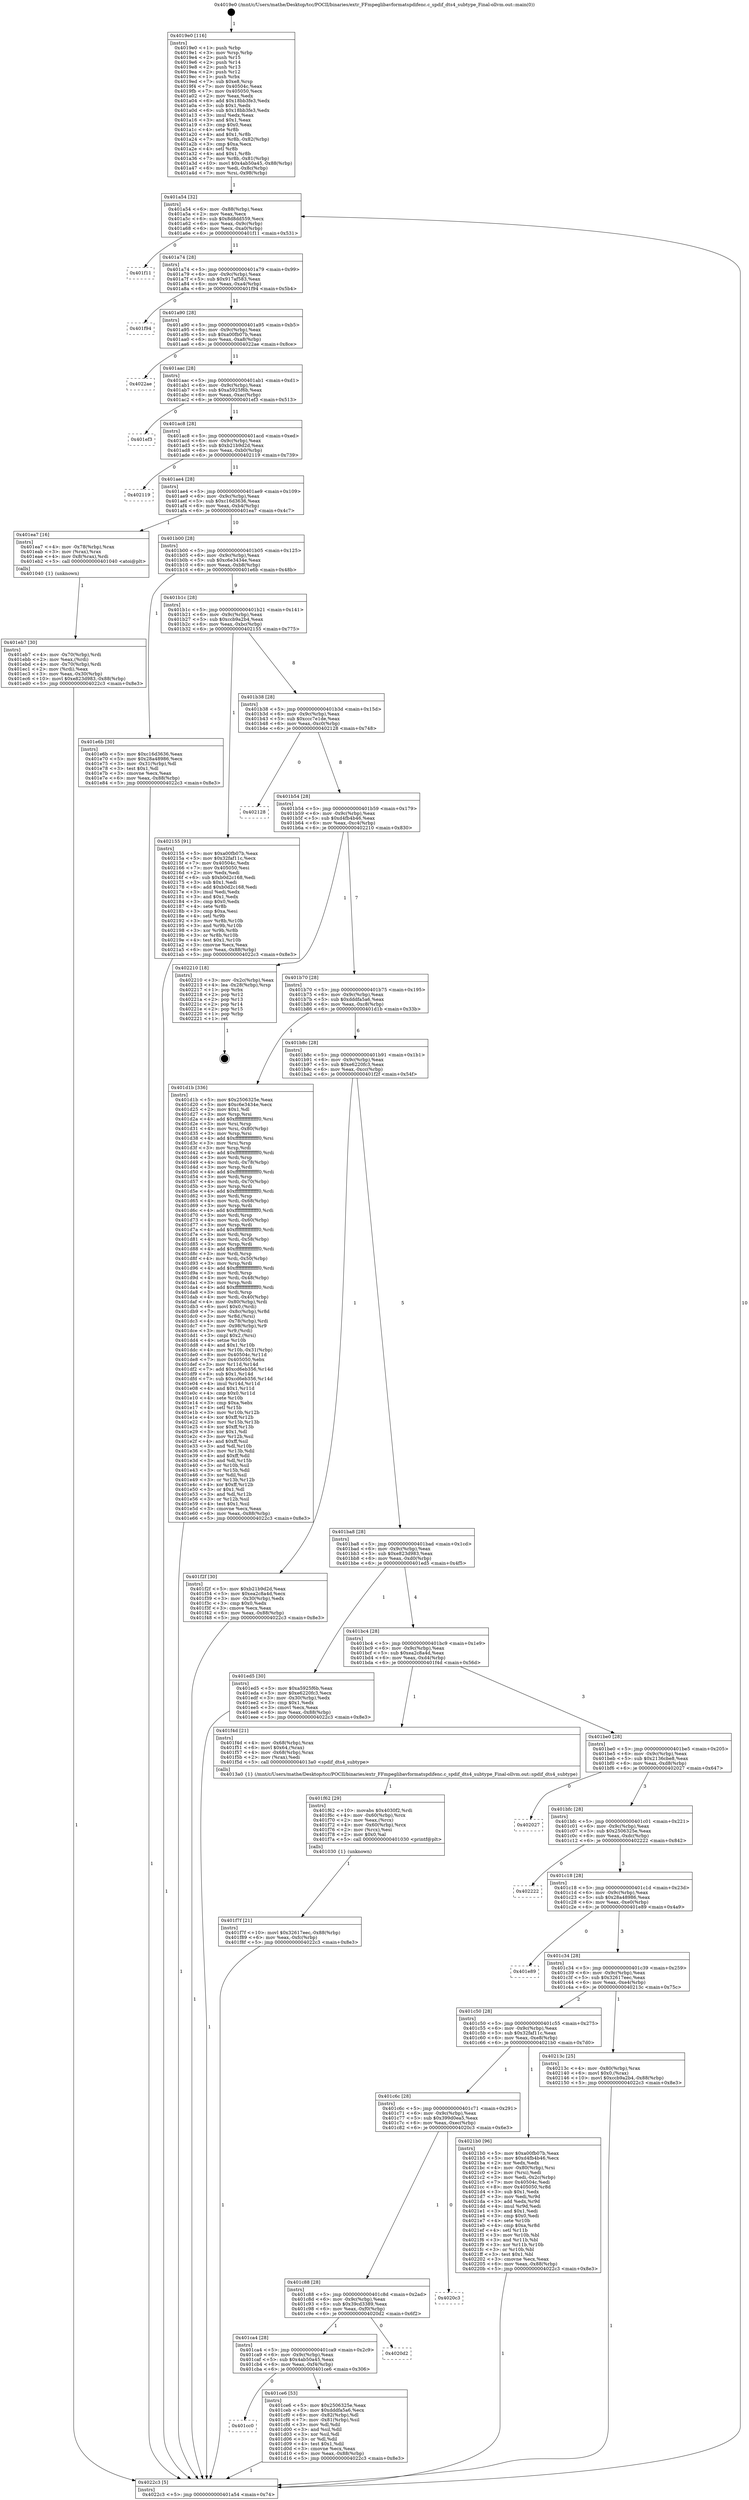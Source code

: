 digraph "0x4019e0" {
  label = "0x4019e0 (/mnt/c/Users/mathe/Desktop/tcc/POCII/binaries/extr_FFmpeglibavformatspdifenc.c_spdif_dts4_subtype_Final-ollvm.out::main(0))"
  labelloc = "t"
  node[shape=record]

  Entry [label="",width=0.3,height=0.3,shape=circle,fillcolor=black,style=filled]
  "0x401a54" [label="{
     0x401a54 [32]\l
     | [instrs]\l
     &nbsp;&nbsp;0x401a54 \<+6\>: mov -0x88(%rbp),%eax\l
     &nbsp;&nbsp;0x401a5a \<+2\>: mov %eax,%ecx\l
     &nbsp;&nbsp;0x401a5c \<+6\>: sub $0x8d8dd559,%ecx\l
     &nbsp;&nbsp;0x401a62 \<+6\>: mov %eax,-0x9c(%rbp)\l
     &nbsp;&nbsp;0x401a68 \<+6\>: mov %ecx,-0xa0(%rbp)\l
     &nbsp;&nbsp;0x401a6e \<+6\>: je 0000000000401f11 \<main+0x531\>\l
  }"]
  "0x401f11" [label="{
     0x401f11\l
  }", style=dashed]
  "0x401a74" [label="{
     0x401a74 [28]\l
     | [instrs]\l
     &nbsp;&nbsp;0x401a74 \<+5\>: jmp 0000000000401a79 \<main+0x99\>\l
     &nbsp;&nbsp;0x401a79 \<+6\>: mov -0x9c(%rbp),%eax\l
     &nbsp;&nbsp;0x401a7f \<+5\>: sub $0x917af583,%eax\l
     &nbsp;&nbsp;0x401a84 \<+6\>: mov %eax,-0xa4(%rbp)\l
     &nbsp;&nbsp;0x401a8a \<+6\>: je 0000000000401f94 \<main+0x5b4\>\l
  }"]
  Exit [label="",width=0.3,height=0.3,shape=circle,fillcolor=black,style=filled,peripheries=2]
  "0x401f94" [label="{
     0x401f94\l
  }", style=dashed]
  "0x401a90" [label="{
     0x401a90 [28]\l
     | [instrs]\l
     &nbsp;&nbsp;0x401a90 \<+5\>: jmp 0000000000401a95 \<main+0xb5\>\l
     &nbsp;&nbsp;0x401a95 \<+6\>: mov -0x9c(%rbp),%eax\l
     &nbsp;&nbsp;0x401a9b \<+5\>: sub $0xa00fb07b,%eax\l
     &nbsp;&nbsp;0x401aa0 \<+6\>: mov %eax,-0xa8(%rbp)\l
     &nbsp;&nbsp;0x401aa6 \<+6\>: je 00000000004022ae \<main+0x8ce\>\l
  }"]
  "0x401f7f" [label="{
     0x401f7f [21]\l
     | [instrs]\l
     &nbsp;&nbsp;0x401f7f \<+10\>: movl $0x32617eec,-0x88(%rbp)\l
     &nbsp;&nbsp;0x401f89 \<+6\>: mov %eax,-0xfc(%rbp)\l
     &nbsp;&nbsp;0x401f8f \<+5\>: jmp 00000000004022c3 \<main+0x8e3\>\l
  }"]
  "0x4022ae" [label="{
     0x4022ae\l
  }", style=dashed]
  "0x401aac" [label="{
     0x401aac [28]\l
     | [instrs]\l
     &nbsp;&nbsp;0x401aac \<+5\>: jmp 0000000000401ab1 \<main+0xd1\>\l
     &nbsp;&nbsp;0x401ab1 \<+6\>: mov -0x9c(%rbp),%eax\l
     &nbsp;&nbsp;0x401ab7 \<+5\>: sub $0xa5925f6b,%eax\l
     &nbsp;&nbsp;0x401abc \<+6\>: mov %eax,-0xac(%rbp)\l
     &nbsp;&nbsp;0x401ac2 \<+6\>: je 0000000000401ef3 \<main+0x513\>\l
  }"]
  "0x401f62" [label="{
     0x401f62 [29]\l
     | [instrs]\l
     &nbsp;&nbsp;0x401f62 \<+10\>: movabs $0x4030f2,%rdi\l
     &nbsp;&nbsp;0x401f6c \<+4\>: mov -0x60(%rbp),%rcx\l
     &nbsp;&nbsp;0x401f70 \<+2\>: mov %eax,(%rcx)\l
     &nbsp;&nbsp;0x401f72 \<+4\>: mov -0x60(%rbp),%rcx\l
     &nbsp;&nbsp;0x401f76 \<+2\>: mov (%rcx),%esi\l
     &nbsp;&nbsp;0x401f78 \<+2\>: mov $0x0,%al\l
     &nbsp;&nbsp;0x401f7a \<+5\>: call 0000000000401030 \<printf@plt\>\l
     | [calls]\l
     &nbsp;&nbsp;0x401030 \{1\} (unknown)\l
  }"]
  "0x401ef3" [label="{
     0x401ef3\l
  }", style=dashed]
  "0x401ac8" [label="{
     0x401ac8 [28]\l
     | [instrs]\l
     &nbsp;&nbsp;0x401ac8 \<+5\>: jmp 0000000000401acd \<main+0xed\>\l
     &nbsp;&nbsp;0x401acd \<+6\>: mov -0x9c(%rbp),%eax\l
     &nbsp;&nbsp;0x401ad3 \<+5\>: sub $0xb21b9d2d,%eax\l
     &nbsp;&nbsp;0x401ad8 \<+6\>: mov %eax,-0xb0(%rbp)\l
     &nbsp;&nbsp;0x401ade \<+6\>: je 0000000000402119 \<main+0x739\>\l
  }"]
  "0x401eb7" [label="{
     0x401eb7 [30]\l
     | [instrs]\l
     &nbsp;&nbsp;0x401eb7 \<+4\>: mov -0x70(%rbp),%rdi\l
     &nbsp;&nbsp;0x401ebb \<+2\>: mov %eax,(%rdi)\l
     &nbsp;&nbsp;0x401ebd \<+4\>: mov -0x70(%rbp),%rdi\l
     &nbsp;&nbsp;0x401ec1 \<+2\>: mov (%rdi),%eax\l
     &nbsp;&nbsp;0x401ec3 \<+3\>: mov %eax,-0x30(%rbp)\l
     &nbsp;&nbsp;0x401ec6 \<+10\>: movl $0xe823d983,-0x88(%rbp)\l
     &nbsp;&nbsp;0x401ed0 \<+5\>: jmp 00000000004022c3 \<main+0x8e3\>\l
  }"]
  "0x402119" [label="{
     0x402119\l
  }", style=dashed]
  "0x401ae4" [label="{
     0x401ae4 [28]\l
     | [instrs]\l
     &nbsp;&nbsp;0x401ae4 \<+5\>: jmp 0000000000401ae9 \<main+0x109\>\l
     &nbsp;&nbsp;0x401ae9 \<+6\>: mov -0x9c(%rbp),%eax\l
     &nbsp;&nbsp;0x401aef \<+5\>: sub $0xc16d3636,%eax\l
     &nbsp;&nbsp;0x401af4 \<+6\>: mov %eax,-0xb4(%rbp)\l
     &nbsp;&nbsp;0x401afa \<+6\>: je 0000000000401ea7 \<main+0x4c7\>\l
  }"]
  "0x4019e0" [label="{
     0x4019e0 [116]\l
     | [instrs]\l
     &nbsp;&nbsp;0x4019e0 \<+1\>: push %rbp\l
     &nbsp;&nbsp;0x4019e1 \<+3\>: mov %rsp,%rbp\l
     &nbsp;&nbsp;0x4019e4 \<+2\>: push %r15\l
     &nbsp;&nbsp;0x4019e6 \<+2\>: push %r14\l
     &nbsp;&nbsp;0x4019e8 \<+2\>: push %r13\l
     &nbsp;&nbsp;0x4019ea \<+2\>: push %r12\l
     &nbsp;&nbsp;0x4019ec \<+1\>: push %rbx\l
     &nbsp;&nbsp;0x4019ed \<+7\>: sub $0xe8,%rsp\l
     &nbsp;&nbsp;0x4019f4 \<+7\>: mov 0x40504c,%eax\l
     &nbsp;&nbsp;0x4019fb \<+7\>: mov 0x405050,%ecx\l
     &nbsp;&nbsp;0x401a02 \<+2\>: mov %eax,%edx\l
     &nbsp;&nbsp;0x401a04 \<+6\>: add $0x18bb3fe3,%edx\l
     &nbsp;&nbsp;0x401a0a \<+3\>: sub $0x1,%edx\l
     &nbsp;&nbsp;0x401a0d \<+6\>: sub $0x18bb3fe3,%edx\l
     &nbsp;&nbsp;0x401a13 \<+3\>: imul %edx,%eax\l
     &nbsp;&nbsp;0x401a16 \<+3\>: and $0x1,%eax\l
     &nbsp;&nbsp;0x401a19 \<+3\>: cmp $0x0,%eax\l
     &nbsp;&nbsp;0x401a1c \<+4\>: sete %r8b\l
     &nbsp;&nbsp;0x401a20 \<+4\>: and $0x1,%r8b\l
     &nbsp;&nbsp;0x401a24 \<+7\>: mov %r8b,-0x82(%rbp)\l
     &nbsp;&nbsp;0x401a2b \<+3\>: cmp $0xa,%ecx\l
     &nbsp;&nbsp;0x401a2e \<+4\>: setl %r8b\l
     &nbsp;&nbsp;0x401a32 \<+4\>: and $0x1,%r8b\l
     &nbsp;&nbsp;0x401a36 \<+7\>: mov %r8b,-0x81(%rbp)\l
     &nbsp;&nbsp;0x401a3d \<+10\>: movl $0x4ab50a45,-0x88(%rbp)\l
     &nbsp;&nbsp;0x401a47 \<+6\>: mov %edi,-0x8c(%rbp)\l
     &nbsp;&nbsp;0x401a4d \<+7\>: mov %rsi,-0x98(%rbp)\l
  }"]
  "0x401ea7" [label="{
     0x401ea7 [16]\l
     | [instrs]\l
     &nbsp;&nbsp;0x401ea7 \<+4\>: mov -0x78(%rbp),%rax\l
     &nbsp;&nbsp;0x401eab \<+3\>: mov (%rax),%rax\l
     &nbsp;&nbsp;0x401eae \<+4\>: mov 0x8(%rax),%rdi\l
     &nbsp;&nbsp;0x401eb2 \<+5\>: call 0000000000401040 \<atoi@plt\>\l
     | [calls]\l
     &nbsp;&nbsp;0x401040 \{1\} (unknown)\l
  }"]
  "0x401b00" [label="{
     0x401b00 [28]\l
     | [instrs]\l
     &nbsp;&nbsp;0x401b00 \<+5\>: jmp 0000000000401b05 \<main+0x125\>\l
     &nbsp;&nbsp;0x401b05 \<+6\>: mov -0x9c(%rbp),%eax\l
     &nbsp;&nbsp;0x401b0b \<+5\>: sub $0xc6e3434e,%eax\l
     &nbsp;&nbsp;0x401b10 \<+6\>: mov %eax,-0xb8(%rbp)\l
     &nbsp;&nbsp;0x401b16 \<+6\>: je 0000000000401e6b \<main+0x48b\>\l
  }"]
  "0x4022c3" [label="{
     0x4022c3 [5]\l
     | [instrs]\l
     &nbsp;&nbsp;0x4022c3 \<+5\>: jmp 0000000000401a54 \<main+0x74\>\l
  }"]
  "0x401e6b" [label="{
     0x401e6b [30]\l
     | [instrs]\l
     &nbsp;&nbsp;0x401e6b \<+5\>: mov $0xc16d3636,%eax\l
     &nbsp;&nbsp;0x401e70 \<+5\>: mov $0x28a48986,%ecx\l
     &nbsp;&nbsp;0x401e75 \<+3\>: mov -0x31(%rbp),%dl\l
     &nbsp;&nbsp;0x401e78 \<+3\>: test $0x1,%dl\l
     &nbsp;&nbsp;0x401e7b \<+3\>: cmovne %ecx,%eax\l
     &nbsp;&nbsp;0x401e7e \<+6\>: mov %eax,-0x88(%rbp)\l
     &nbsp;&nbsp;0x401e84 \<+5\>: jmp 00000000004022c3 \<main+0x8e3\>\l
  }"]
  "0x401b1c" [label="{
     0x401b1c [28]\l
     | [instrs]\l
     &nbsp;&nbsp;0x401b1c \<+5\>: jmp 0000000000401b21 \<main+0x141\>\l
     &nbsp;&nbsp;0x401b21 \<+6\>: mov -0x9c(%rbp),%eax\l
     &nbsp;&nbsp;0x401b27 \<+5\>: sub $0xccb9a2b4,%eax\l
     &nbsp;&nbsp;0x401b2c \<+6\>: mov %eax,-0xbc(%rbp)\l
     &nbsp;&nbsp;0x401b32 \<+6\>: je 0000000000402155 \<main+0x775\>\l
  }"]
  "0x401cc0" [label="{
     0x401cc0\l
  }", style=dashed]
  "0x402155" [label="{
     0x402155 [91]\l
     | [instrs]\l
     &nbsp;&nbsp;0x402155 \<+5\>: mov $0xa00fb07b,%eax\l
     &nbsp;&nbsp;0x40215a \<+5\>: mov $0x32faf11c,%ecx\l
     &nbsp;&nbsp;0x40215f \<+7\>: mov 0x40504c,%edx\l
     &nbsp;&nbsp;0x402166 \<+7\>: mov 0x405050,%esi\l
     &nbsp;&nbsp;0x40216d \<+2\>: mov %edx,%edi\l
     &nbsp;&nbsp;0x40216f \<+6\>: sub $0xb0d2c168,%edi\l
     &nbsp;&nbsp;0x402175 \<+3\>: sub $0x1,%edi\l
     &nbsp;&nbsp;0x402178 \<+6\>: add $0xb0d2c168,%edi\l
     &nbsp;&nbsp;0x40217e \<+3\>: imul %edi,%edx\l
     &nbsp;&nbsp;0x402181 \<+3\>: and $0x1,%edx\l
     &nbsp;&nbsp;0x402184 \<+3\>: cmp $0x0,%edx\l
     &nbsp;&nbsp;0x402187 \<+4\>: sete %r8b\l
     &nbsp;&nbsp;0x40218b \<+3\>: cmp $0xa,%esi\l
     &nbsp;&nbsp;0x40218e \<+4\>: setl %r9b\l
     &nbsp;&nbsp;0x402192 \<+3\>: mov %r8b,%r10b\l
     &nbsp;&nbsp;0x402195 \<+3\>: and %r9b,%r10b\l
     &nbsp;&nbsp;0x402198 \<+3\>: xor %r9b,%r8b\l
     &nbsp;&nbsp;0x40219b \<+3\>: or %r8b,%r10b\l
     &nbsp;&nbsp;0x40219e \<+4\>: test $0x1,%r10b\l
     &nbsp;&nbsp;0x4021a2 \<+3\>: cmovne %ecx,%eax\l
     &nbsp;&nbsp;0x4021a5 \<+6\>: mov %eax,-0x88(%rbp)\l
     &nbsp;&nbsp;0x4021ab \<+5\>: jmp 00000000004022c3 \<main+0x8e3\>\l
  }"]
  "0x401b38" [label="{
     0x401b38 [28]\l
     | [instrs]\l
     &nbsp;&nbsp;0x401b38 \<+5\>: jmp 0000000000401b3d \<main+0x15d\>\l
     &nbsp;&nbsp;0x401b3d \<+6\>: mov -0x9c(%rbp),%eax\l
     &nbsp;&nbsp;0x401b43 \<+5\>: sub $0xccc7e1de,%eax\l
     &nbsp;&nbsp;0x401b48 \<+6\>: mov %eax,-0xc0(%rbp)\l
     &nbsp;&nbsp;0x401b4e \<+6\>: je 0000000000402128 \<main+0x748\>\l
  }"]
  "0x401ce6" [label="{
     0x401ce6 [53]\l
     | [instrs]\l
     &nbsp;&nbsp;0x401ce6 \<+5\>: mov $0x2506325e,%eax\l
     &nbsp;&nbsp;0x401ceb \<+5\>: mov $0xdddfa5a6,%ecx\l
     &nbsp;&nbsp;0x401cf0 \<+6\>: mov -0x82(%rbp),%dl\l
     &nbsp;&nbsp;0x401cf6 \<+7\>: mov -0x81(%rbp),%sil\l
     &nbsp;&nbsp;0x401cfd \<+3\>: mov %dl,%dil\l
     &nbsp;&nbsp;0x401d00 \<+3\>: and %sil,%dil\l
     &nbsp;&nbsp;0x401d03 \<+3\>: xor %sil,%dl\l
     &nbsp;&nbsp;0x401d06 \<+3\>: or %dl,%dil\l
     &nbsp;&nbsp;0x401d09 \<+4\>: test $0x1,%dil\l
     &nbsp;&nbsp;0x401d0d \<+3\>: cmovne %ecx,%eax\l
     &nbsp;&nbsp;0x401d10 \<+6\>: mov %eax,-0x88(%rbp)\l
     &nbsp;&nbsp;0x401d16 \<+5\>: jmp 00000000004022c3 \<main+0x8e3\>\l
  }"]
  "0x402128" [label="{
     0x402128\l
  }", style=dashed]
  "0x401b54" [label="{
     0x401b54 [28]\l
     | [instrs]\l
     &nbsp;&nbsp;0x401b54 \<+5\>: jmp 0000000000401b59 \<main+0x179\>\l
     &nbsp;&nbsp;0x401b59 \<+6\>: mov -0x9c(%rbp),%eax\l
     &nbsp;&nbsp;0x401b5f \<+5\>: sub $0xd4fb4b46,%eax\l
     &nbsp;&nbsp;0x401b64 \<+6\>: mov %eax,-0xc4(%rbp)\l
     &nbsp;&nbsp;0x401b6a \<+6\>: je 0000000000402210 \<main+0x830\>\l
  }"]
  "0x401ca4" [label="{
     0x401ca4 [28]\l
     | [instrs]\l
     &nbsp;&nbsp;0x401ca4 \<+5\>: jmp 0000000000401ca9 \<main+0x2c9\>\l
     &nbsp;&nbsp;0x401ca9 \<+6\>: mov -0x9c(%rbp),%eax\l
     &nbsp;&nbsp;0x401caf \<+5\>: sub $0x4ab50a45,%eax\l
     &nbsp;&nbsp;0x401cb4 \<+6\>: mov %eax,-0xf4(%rbp)\l
     &nbsp;&nbsp;0x401cba \<+6\>: je 0000000000401ce6 \<main+0x306\>\l
  }"]
  "0x402210" [label="{
     0x402210 [18]\l
     | [instrs]\l
     &nbsp;&nbsp;0x402210 \<+3\>: mov -0x2c(%rbp),%eax\l
     &nbsp;&nbsp;0x402213 \<+4\>: lea -0x28(%rbp),%rsp\l
     &nbsp;&nbsp;0x402217 \<+1\>: pop %rbx\l
     &nbsp;&nbsp;0x402218 \<+2\>: pop %r12\l
     &nbsp;&nbsp;0x40221a \<+2\>: pop %r13\l
     &nbsp;&nbsp;0x40221c \<+2\>: pop %r14\l
     &nbsp;&nbsp;0x40221e \<+2\>: pop %r15\l
     &nbsp;&nbsp;0x402220 \<+1\>: pop %rbp\l
     &nbsp;&nbsp;0x402221 \<+1\>: ret\l
  }"]
  "0x401b70" [label="{
     0x401b70 [28]\l
     | [instrs]\l
     &nbsp;&nbsp;0x401b70 \<+5\>: jmp 0000000000401b75 \<main+0x195\>\l
     &nbsp;&nbsp;0x401b75 \<+6\>: mov -0x9c(%rbp),%eax\l
     &nbsp;&nbsp;0x401b7b \<+5\>: sub $0xdddfa5a6,%eax\l
     &nbsp;&nbsp;0x401b80 \<+6\>: mov %eax,-0xc8(%rbp)\l
     &nbsp;&nbsp;0x401b86 \<+6\>: je 0000000000401d1b \<main+0x33b\>\l
  }"]
  "0x4020d2" [label="{
     0x4020d2\l
  }", style=dashed]
  "0x401d1b" [label="{
     0x401d1b [336]\l
     | [instrs]\l
     &nbsp;&nbsp;0x401d1b \<+5\>: mov $0x2506325e,%eax\l
     &nbsp;&nbsp;0x401d20 \<+5\>: mov $0xc6e3434e,%ecx\l
     &nbsp;&nbsp;0x401d25 \<+2\>: mov $0x1,%dl\l
     &nbsp;&nbsp;0x401d27 \<+3\>: mov %rsp,%rsi\l
     &nbsp;&nbsp;0x401d2a \<+4\>: add $0xfffffffffffffff0,%rsi\l
     &nbsp;&nbsp;0x401d2e \<+3\>: mov %rsi,%rsp\l
     &nbsp;&nbsp;0x401d31 \<+4\>: mov %rsi,-0x80(%rbp)\l
     &nbsp;&nbsp;0x401d35 \<+3\>: mov %rsp,%rsi\l
     &nbsp;&nbsp;0x401d38 \<+4\>: add $0xfffffffffffffff0,%rsi\l
     &nbsp;&nbsp;0x401d3c \<+3\>: mov %rsi,%rsp\l
     &nbsp;&nbsp;0x401d3f \<+3\>: mov %rsp,%rdi\l
     &nbsp;&nbsp;0x401d42 \<+4\>: add $0xfffffffffffffff0,%rdi\l
     &nbsp;&nbsp;0x401d46 \<+3\>: mov %rdi,%rsp\l
     &nbsp;&nbsp;0x401d49 \<+4\>: mov %rdi,-0x78(%rbp)\l
     &nbsp;&nbsp;0x401d4d \<+3\>: mov %rsp,%rdi\l
     &nbsp;&nbsp;0x401d50 \<+4\>: add $0xfffffffffffffff0,%rdi\l
     &nbsp;&nbsp;0x401d54 \<+3\>: mov %rdi,%rsp\l
     &nbsp;&nbsp;0x401d57 \<+4\>: mov %rdi,-0x70(%rbp)\l
     &nbsp;&nbsp;0x401d5b \<+3\>: mov %rsp,%rdi\l
     &nbsp;&nbsp;0x401d5e \<+4\>: add $0xfffffffffffffff0,%rdi\l
     &nbsp;&nbsp;0x401d62 \<+3\>: mov %rdi,%rsp\l
     &nbsp;&nbsp;0x401d65 \<+4\>: mov %rdi,-0x68(%rbp)\l
     &nbsp;&nbsp;0x401d69 \<+3\>: mov %rsp,%rdi\l
     &nbsp;&nbsp;0x401d6c \<+4\>: add $0xfffffffffffffff0,%rdi\l
     &nbsp;&nbsp;0x401d70 \<+3\>: mov %rdi,%rsp\l
     &nbsp;&nbsp;0x401d73 \<+4\>: mov %rdi,-0x60(%rbp)\l
     &nbsp;&nbsp;0x401d77 \<+3\>: mov %rsp,%rdi\l
     &nbsp;&nbsp;0x401d7a \<+4\>: add $0xfffffffffffffff0,%rdi\l
     &nbsp;&nbsp;0x401d7e \<+3\>: mov %rdi,%rsp\l
     &nbsp;&nbsp;0x401d81 \<+4\>: mov %rdi,-0x58(%rbp)\l
     &nbsp;&nbsp;0x401d85 \<+3\>: mov %rsp,%rdi\l
     &nbsp;&nbsp;0x401d88 \<+4\>: add $0xfffffffffffffff0,%rdi\l
     &nbsp;&nbsp;0x401d8c \<+3\>: mov %rdi,%rsp\l
     &nbsp;&nbsp;0x401d8f \<+4\>: mov %rdi,-0x50(%rbp)\l
     &nbsp;&nbsp;0x401d93 \<+3\>: mov %rsp,%rdi\l
     &nbsp;&nbsp;0x401d96 \<+4\>: add $0xfffffffffffffff0,%rdi\l
     &nbsp;&nbsp;0x401d9a \<+3\>: mov %rdi,%rsp\l
     &nbsp;&nbsp;0x401d9d \<+4\>: mov %rdi,-0x48(%rbp)\l
     &nbsp;&nbsp;0x401da1 \<+3\>: mov %rsp,%rdi\l
     &nbsp;&nbsp;0x401da4 \<+4\>: add $0xfffffffffffffff0,%rdi\l
     &nbsp;&nbsp;0x401da8 \<+3\>: mov %rdi,%rsp\l
     &nbsp;&nbsp;0x401dab \<+4\>: mov %rdi,-0x40(%rbp)\l
     &nbsp;&nbsp;0x401daf \<+4\>: mov -0x80(%rbp),%rdi\l
     &nbsp;&nbsp;0x401db3 \<+6\>: movl $0x0,(%rdi)\l
     &nbsp;&nbsp;0x401db9 \<+7\>: mov -0x8c(%rbp),%r8d\l
     &nbsp;&nbsp;0x401dc0 \<+3\>: mov %r8d,(%rsi)\l
     &nbsp;&nbsp;0x401dc3 \<+4\>: mov -0x78(%rbp),%rdi\l
     &nbsp;&nbsp;0x401dc7 \<+7\>: mov -0x98(%rbp),%r9\l
     &nbsp;&nbsp;0x401dce \<+3\>: mov %r9,(%rdi)\l
     &nbsp;&nbsp;0x401dd1 \<+3\>: cmpl $0x2,(%rsi)\l
     &nbsp;&nbsp;0x401dd4 \<+4\>: setne %r10b\l
     &nbsp;&nbsp;0x401dd8 \<+4\>: and $0x1,%r10b\l
     &nbsp;&nbsp;0x401ddc \<+4\>: mov %r10b,-0x31(%rbp)\l
     &nbsp;&nbsp;0x401de0 \<+8\>: mov 0x40504c,%r11d\l
     &nbsp;&nbsp;0x401de8 \<+7\>: mov 0x405050,%ebx\l
     &nbsp;&nbsp;0x401def \<+3\>: mov %r11d,%r14d\l
     &nbsp;&nbsp;0x401df2 \<+7\>: add $0xcd6eb356,%r14d\l
     &nbsp;&nbsp;0x401df9 \<+4\>: sub $0x1,%r14d\l
     &nbsp;&nbsp;0x401dfd \<+7\>: sub $0xcd6eb356,%r14d\l
     &nbsp;&nbsp;0x401e04 \<+4\>: imul %r14d,%r11d\l
     &nbsp;&nbsp;0x401e08 \<+4\>: and $0x1,%r11d\l
     &nbsp;&nbsp;0x401e0c \<+4\>: cmp $0x0,%r11d\l
     &nbsp;&nbsp;0x401e10 \<+4\>: sete %r10b\l
     &nbsp;&nbsp;0x401e14 \<+3\>: cmp $0xa,%ebx\l
     &nbsp;&nbsp;0x401e17 \<+4\>: setl %r15b\l
     &nbsp;&nbsp;0x401e1b \<+3\>: mov %r10b,%r12b\l
     &nbsp;&nbsp;0x401e1e \<+4\>: xor $0xff,%r12b\l
     &nbsp;&nbsp;0x401e22 \<+3\>: mov %r15b,%r13b\l
     &nbsp;&nbsp;0x401e25 \<+4\>: xor $0xff,%r13b\l
     &nbsp;&nbsp;0x401e29 \<+3\>: xor $0x1,%dl\l
     &nbsp;&nbsp;0x401e2c \<+3\>: mov %r12b,%sil\l
     &nbsp;&nbsp;0x401e2f \<+4\>: and $0xff,%sil\l
     &nbsp;&nbsp;0x401e33 \<+3\>: and %dl,%r10b\l
     &nbsp;&nbsp;0x401e36 \<+3\>: mov %r13b,%dil\l
     &nbsp;&nbsp;0x401e39 \<+4\>: and $0xff,%dil\l
     &nbsp;&nbsp;0x401e3d \<+3\>: and %dl,%r15b\l
     &nbsp;&nbsp;0x401e40 \<+3\>: or %r10b,%sil\l
     &nbsp;&nbsp;0x401e43 \<+3\>: or %r15b,%dil\l
     &nbsp;&nbsp;0x401e46 \<+3\>: xor %dil,%sil\l
     &nbsp;&nbsp;0x401e49 \<+3\>: or %r13b,%r12b\l
     &nbsp;&nbsp;0x401e4c \<+4\>: xor $0xff,%r12b\l
     &nbsp;&nbsp;0x401e50 \<+3\>: or $0x1,%dl\l
     &nbsp;&nbsp;0x401e53 \<+3\>: and %dl,%r12b\l
     &nbsp;&nbsp;0x401e56 \<+3\>: or %r12b,%sil\l
     &nbsp;&nbsp;0x401e59 \<+4\>: test $0x1,%sil\l
     &nbsp;&nbsp;0x401e5d \<+3\>: cmovne %ecx,%eax\l
     &nbsp;&nbsp;0x401e60 \<+6\>: mov %eax,-0x88(%rbp)\l
     &nbsp;&nbsp;0x401e66 \<+5\>: jmp 00000000004022c3 \<main+0x8e3\>\l
  }"]
  "0x401b8c" [label="{
     0x401b8c [28]\l
     | [instrs]\l
     &nbsp;&nbsp;0x401b8c \<+5\>: jmp 0000000000401b91 \<main+0x1b1\>\l
     &nbsp;&nbsp;0x401b91 \<+6\>: mov -0x9c(%rbp),%eax\l
     &nbsp;&nbsp;0x401b97 \<+5\>: sub $0xe6220fc3,%eax\l
     &nbsp;&nbsp;0x401b9c \<+6\>: mov %eax,-0xcc(%rbp)\l
     &nbsp;&nbsp;0x401ba2 \<+6\>: je 0000000000401f2f \<main+0x54f\>\l
  }"]
  "0x401c88" [label="{
     0x401c88 [28]\l
     | [instrs]\l
     &nbsp;&nbsp;0x401c88 \<+5\>: jmp 0000000000401c8d \<main+0x2ad\>\l
     &nbsp;&nbsp;0x401c8d \<+6\>: mov -0x9c(%rbp),%eax\l
     &nbsp;&nbsp;0x401c93 \<+5\>: sub $0x39cd3389,%eax\l
     &nbsp;&nbsp;0x401c98 \<+6\>: mov %eax,-0xf0(%rbp)\l
     &nbsp;&nbsp;0x401c9e \<+6\>: je 00000000004020d2 \<main+0x6f2\>\l
  }"]
  "0x401f2f" [label="{
     0x401f2f [30]\l
     | [instrs]\l
     &nbsp;&nbsp;0x401f2f \<+5\>: mov $0xb21b9d2d,%eax\l
     &nbsp;&nbsp;0x401f34 \<+5\>: mov $0xea2c8a4d,%ecx\l
     &nbsp;&nbsp;0x401f39 \<+3\>: mov -0x30(%rbp),%edx\l
     &nbsp;&nbsp;0x401f3c \<+3\>: cmp $0x0,%edx\l
     &nbsp;&nbsp;0x401f3f \<+3\>: cmove %ecx,%eax\l
     &nbsp;&nbsp;0x401f42 \<+6\>: mov %eax,-0x88(%rbp)\l
     &nbsp;&nbsp;0x401f48 \<+5\>: jmp 00000000004022c3 \<main+0x8e3\>\l
  }"]
  "0x401ba8" [label="{
     0x401ba8 [28]\l
     | [instrs]\l
     &nbsp;&nbsp;0x401ba8 \<+5\>: jmp 0000000000401bad \<main+0x1cd\>\l
     &nbsp;&nbsp;0x401bad \<+6\>: mov -0x9c(%rbp),%eax\l
     &nbsp;&nbsp;0x401bb3 \<+5\>: sub $0xe823d983,%eax\l
     &nbsp;&nbsp;0x401bb8 \<+6\>: mov %eax,-0xd0(%rbp)\l
     &nbsp;&nbsp;0x401bbe \<+6\>: je 0000000000401ed5 \<main+0x4f5\>\l
  }"]
  "0x4020c3" [label="{
     0x4020c3\l
  }", style=dashed]
  "0x401ed5" [label="{
     0x401ed5 [30]\l
     | [instrs]\l
     &nbsp;&nbsp;0x401ed5 \<+5\>: mov $0xa5925f6b,%eax\l
     &nbsp;&nbsp;0x401eda \<+5\>: mov $0xe6220fc3,%ecx\l
     &nbsp;&nbsp;0x401edf \<+3\>: mov -0x30(%rbp),%edx\l
     &nbsp;&nbsp;0x401ee2 \<+3\>: cmp $0x1,%edx\l
     &nbsp;&nbsp;0x401ee5 \<+3\>: cmovl %ecx,%eax\l
     &nbsp;&nbsp;0x401ee8 \<+6\>: mov %eax,-0x88(%rbp)\l
     &nbsp;&nbsp;0x401eee \<+5\>: jmp 00000000004022c3 \<main+0x8e3\>\l
  }"]
  "0x401bc4" [label="{
     0x401bc4 [28]\l
     | [instrs]\l
     &nbsp;&nbsp;0x401bc4 \<+5\>: jmp 0000000000401bc9 \<main+0x1e9\>\l
     &nbsp;&nbsp;0x401bc9 \<+6\>: mov -0x9c(%rbp),%eax\l
     &nbsp;&nbsp;0x401bcf \<+5\>: sub $0xea2c8a4d,%eax\l
     &nbsp;&nbsp;0x401bd4 \<+6\>: mov %eax,-0xd4(%rbp)\l
     &nbsp;&nbsp;0x401bda \<+6\>: je 0000000000401f4d \<main+0x56d\>\l
  }"]
  "0x401c6c" [label="{
     0x401c6c [28]\l
     | [instrs]\l
     &nbsp;&nbsp;0x401c6c \<+5\>: jmp 0000000000401c71 \<main+0x291\>\l
     &nbsp;&nbsp;0x401c71 \<+6\>: mov -0x9c(%rbp),%eax\l
     &nbsp;&nbsp;0x401c77 \<+5\>: sub $0x399d0ea5,%eax\l
     &nbsp;&nbsp;0x401c7c \<+6\>: mov %eax,-0xec(%rbp)\l
     &nbsp;&nbsp;0x401c82 \<+6\>: je 00000000004020c3 \<main+0x6e3\>\l
  }"]
  "0x401f4d" [label="{
     0x401f4d [21]\l
     | [instrs]\l
     &nbsp;&nbsp;0x401f4d \<+4\>: mov -0x68(%rbp),%rax\l
     &nbsp;&nbsp;0x401f51 \<+6\>: movl $0x64,(%rax)\l
     &nbsp;&nbsp;0x401f57 \<+4\>: mov -0x68(%rbp),%rax\l
     &nbsp;&nbsp;0x401f5b \<+2\>: mov (%rax),%edi\l
     &nbsp;&nbsp;0x401f5d \<+5\>: call 00000000004013a0 \<spdif_dts4_subtype\>\l
     | [calls]\l
     &nbsp;&nbsp;0x4013a0 \{1\} (/mnt/c/Users/mathe/Desktop/tcc/POCII/binaries/extr_FFmpeglibavformatspdifenc.c_spdif_dts4_subtype_Final-ollvm.out::spdif_dts4_subtype)\l
  }"]
  "0x401be0" [label="{
     0x401be0 [28]\l
     | [instrs]\l
     &nbsp;&nbsp;0x401be0 \<+5\>: jmp 0000000000401be5 \<main+0x205\>\l
     &nbsp;&nbsp;0x401be5 \<+6\>: mov -0x9c(%rbp),%eax\l
     &nbsp;&nbsp;0x401beb \<+5\>: sub $0x2136cbe8,%eax\l
     &nbsp;&nbsp;0x401bf0 \<+6\>: mov %eax,-0xd8(%rbp)\l
     &nbsp;&nbsp;0x401bf6 \<+6\>: je 0000000000402027 \<main+0x647\>\l
  }"]
  "0x4021b0" [label="{
     0x4021b0 [96]\l
     | [instrs]\l
     &nbsp;&nbsp;0x4021b0 \<+5\>: mov $0xa00fb07b,%eax\l
     &nbsp;&nbsp;0x4021b5 \<+5\>: mov $0xd4fb4b46,%ecx\l
     &nbsp;&nbsp;0x4021ba \<+2\>: xor %edx,%edx\l
     &nbsp;&nbsp;0x4021bc \<+4\>: mov -0x80(%rbp),%rsi\l
     &nbsp;&nbsp;0x4021c0 \<+2\>: mov (%rsi),%edi\l
     &nbsp;&nbsp;0x4021c2 \<+3\>: mov %edi,-0x2c(%rbp)\l
     &nbsp;&nbsp;0x4021c5 \<+7\>: mov 0x40504c,%edi\l
     &nbsp;&nbsp;0x4021cc \<+8\>: mov 0x405050,%r8d\l
     &nbsp;&nbsp;0x4021d4 \<+3\>: sub $0x1,%edx\l
     &nbsp;&nbsp;0x4021d7 \<+3\>: mov %edi,%r9d\l
     &nbsp;&nbsp;0x4021da \<+3\>: add %edx,%r9d\l
     &nbsp;&nbsp;0x4021dd \<+4\>: imul %r9d,%edi\l
     &nbsp;&nbsp;0x4021e1 \<+3\>: and $0x1,%edi\l
     &nbsp;&nbsp;0x4021e4 \<+3\>: cmp $0x0,%edi\l
     &nbsp;&nbsp;0x4021e7 \<+4\>: sete %r10b\l
     &nbsp;&nbsp;0x4021eb \<+4\>: cmp $0xa,%r8d\l
     &nbsp;&nbsp;0x4021ef \<+4\>: setl %r11b\l
     &nbsp;&nbsp;0x4021f3 \<+3\>: mov %r10b,%bl\l
     &nbsp;&nbsp;0x4021f6 \<+3\>: and %r11b,%bl\l
     &nbsp;&nbsp;0x4021f9 \<+3\>: xor %r11b,%r10b\l
     &nbsp;&nbsp;0x4021fc \<+3\>: or %r10b,%bl\l
     &nbsp;&nbsp;0x4021ff \<+3\>: test $0x1,%bl\l
     &nbsp;&nbsp;0x402202 \<+3\>: cmovne %ecx,%eax\l
     &nbsp;&nbsp;0x402205 \<+6\>: mov %eax,-0x88(%rbp)\l
     &nbsp;&nbsp;0x40220b \<+5\>: jmp 00000000004022c3 \<main+0x8e3\>\l
  }"]
  "0x402027" [label="{
     0x402027\l
  }", style=dashed]
  "0x401bfc" [label="{
     0x401bfc [28]\l
     | [instrs]\l
     &nbsp;&nbsp;0x401bfc \<+5\>: jmp 0000000000401c01 \<main+0x221\>\l
     &nbsp;&nbsp;0x401c01 \<+6\>: mov -0x9c(%rbp),%eax\l
     &nbsp;&nbsp;0x401c07 \<+5\>: sub $0x2506325e,%eax\l
     &nbsp;&nbsp;0x401c0c \<+6\>: mov %eax,-0xdc(%rbp)\l
     &nbsp;&nbsp;0x401c12 \<+6\>: je 0000000000402222 \<main+0x842\>\l
  }"]
  "0x401c50" [label="{
     0x401c50 [28]\l
     | [instrs]\l
     &nbsp;&nbsp;0x401c50 \<+5\>: jmp 0000000000401c55 \<main+0x275\>\l
     &nbsp;&nbsp;0x401c55 \<+6\>: mov -0x9c(%rbp),%eax\l
     &nbsp;&nbsp;0x401c5b \<+5\>: sub $0x32faf11c,%eax\l
     &nbsp;&nbsp;0x401c60 \<+6\>: mov %eax,-0xe8(%rbp)\l
     &nbsp;&nbsp;0x401c66 \<+6\>: je 00000000004021b0 \<main+0x7d0\>\l
  }"]
  "0x402222" [label="{
     0x402222\l
  }", style=dashed]
  "0x401c18" [label="{
     0x401c18 [28]\l
     | [instrs]\l
     &nbsp;&nbsp;0x401c18 \<+5\>: jmp 0000000000401c1d \<main+0x23d\>\l
     &nbsp;&nbsp;0x401c1d \<+6\>: mov -0x9c(%rbp),%eax\l
     &nbsp;&nbsp;0x401c23 \<+5\>: sub $0x28a48986,%eax\l
     &nbsp;&nbsp;0x401c28 \<+6\>: mov %eax,-0xe0(%rbp)\l
     &nbsp;&nbsp;0x401c2e \<+6\>: je 0000000000401e89 \<main+0x4a9\>\l
  }"]
  "0x40213c" [label="{
     0x40213c [25]\l
     | [instrs]\l
     &nbsp;&nbsp;0x40213c \<+4\>: mov -0x80(%rbp),%rax\l
     &nbsp;&nbsp;0x402140 \<+6\>: movl $0x0,(%rax)\l
     &nbsp;&nbsp;0x402146 \<+10\>: movl $0xccb9a2b4,-0x88(%rbp)\l
     &nbsp;&nbsp;0x402150 \<+5\>: jmp 00000000004022c3 \<main+0x8e3\>\l
  }"]
  "0x401e89" [label="{
     0x401e89\l
  }", style=dashed]
  "0x401c34" [label="{
     0x401c34 [28]\l
     | [instrs]\l
     &nbsp;&nbsp;0x401c34 \<+5\>: jmp 0000000000401c39 \<main+0x259\>\l
     &nbsp;&nbsp;0x401c39 \<+6\>: mov -0x9c(%rbp),%eax\l
     &nbsp;&nbsp;0x401c3f \<+5\>: sub $0x32617eec,%eax\l
     &nbsp;&nbsp;0x401c44 \<+6\>: mov %eax,-0xe4(%rbp)\l
     &nbsp;&nbsp;0x401c4a \<+6\>: je 000000000040213c \<main+0x75c\>\l
  }"]
  Entry -> "0x4019e0" [label=" 1"]
  "0x401a54" -> "0x401f11" [label=" 0"]
  "0x401a54" -> "0x401a74" [label=" 11"]
  "0x402210" -> Exit [label=" 1"]
  "0x401a74" -> "0x401f94" [label=" 0"]
  "0x401a74" -> "0x401a90" [label=" 11"]
  "0x4021b0" -> "0x4022c3" [label=" 1"]
  "0x401a90" -> "0x4022ae" [label=" 0"]
  "0x401a90" -> "0x401aac" [label=" 11"]
  "0x402155" -> "0x4022c3" [label=" 1"]
  "0x401aac" -> "0x401ef3" [label=" 0"]
  "0x401aac" -> "0x401ac8" [label=" 11"]
  "0x40213c" -> "0x4022c3" [label=" 1"]
  "0x401ac8" -> "0x402119" [label=" 0"]
  "0x401ac8" -> "0x401ae4" [label=" 11"]
  "0x401f7f" -> "0x4022c3" [label=" 1"]
  "0x401ae4" -> "0x401ea7" [label=" 1"]
  "0x401ae4" -> "0x401b00" [label=" 10"]
  "0x401f4d" -> "0x401f62" [label=" 1"]
  "0x401b00" -> "0x401e6b" [label=" 1"]
  "0x401b00" -> "0x401b1c" [label=" 9"]
  "0x401f2f" -> "0x4022c3" [label=" 1"]
  "0x401b1c" -> "0x402155" [label=" 1"]
  "0x401b1c" -> "0x401b38" [label=" 8"]
  "0x401ed5" -> "0x4022c3" [label=" 1"]
  "0x401b38" -> "0x402128" [label=" 0"]
  "0x401b38" -> "0x401b54" [label=" 8"]
  "0x401eb7" -> "0x4022c3" [label=" 1"]
  "0x401b54" -> "0x402210" [label=" 1"]
  "0x401b54" -> "0x401b70" [label=" 7"]
  "0x401e6b" -> "0x4022c3" [label=" 1"]
  "0x401b70" -> "0x401d1b" [label=" 1"]
  "0x401b70" -> "0x401b8c" [label=" 6"]
  "0x401d1b" -> "0x4022c3" [label=" 1"]
  "0x401b8c" -> "0x401f2f" [label=" 1"]
  "0x401b8c" -> "0x401ba8" [label=" 5"]
  "0x4022c3" -> "0x401a54" [label=" 10"]
  "0x401ba8" -> "0x401ed5" [label=" 1"]
  "0x401ba8" -> "0x401bc4" [label=" 4"]
  "0x4019e0" -> "0x401a54" [label=" 1"]
  "0x401bc4" -> "0x401f4d" [label=" 1"]
  "0x401bc4" -> "0x401be0" [label=" 3"]
  "0x401ca4" -> "0x401cc0" [label=" 0"]
  "0x401be0" -> "0x402027" [label=" 0"]
  "0x401be0" -> "0x401bfc" [label=" 3"]
  "0x401ca4" -> "0x401ce6" [label=" 1"]
  "0x401bfc" -> "0x402222" [label=" 0"]
  "0x401bfc" -> "0x401c18" [label=" 3"]
  "0x401c88" -> "0x401ca4" [label=" 1"]
  "0x401c18" -> "0x401e89" [label=" 0"]
  "0x401c18" -> "0x401c34" [label=" 3"]
  "0x401c88" -> "0x4020d2" [label=" 0"]
  "0x401c34" -> "0x40213c" [label=" 1"]
  "0x401c34" -> "0x401c50" [label=" 2"]
  "0x401ea7" -> "0x401eb7" [label=" 1"]
  "0x401c50" -> "0x4021b0" [label=" 1"]
  "0x401c50" -> "0x401c6c" [label=" 1"]
  "0x401ce6" -> "0x4022c3" [label=" 1"]
  "0x401c6c" -> "0x4020c3" [label=" 0"]
  "0x401c6c" -> "0x401c88" [label=" 1"]
  "0x401f62" -> "0x401f7f" [label=" 1"]
}

